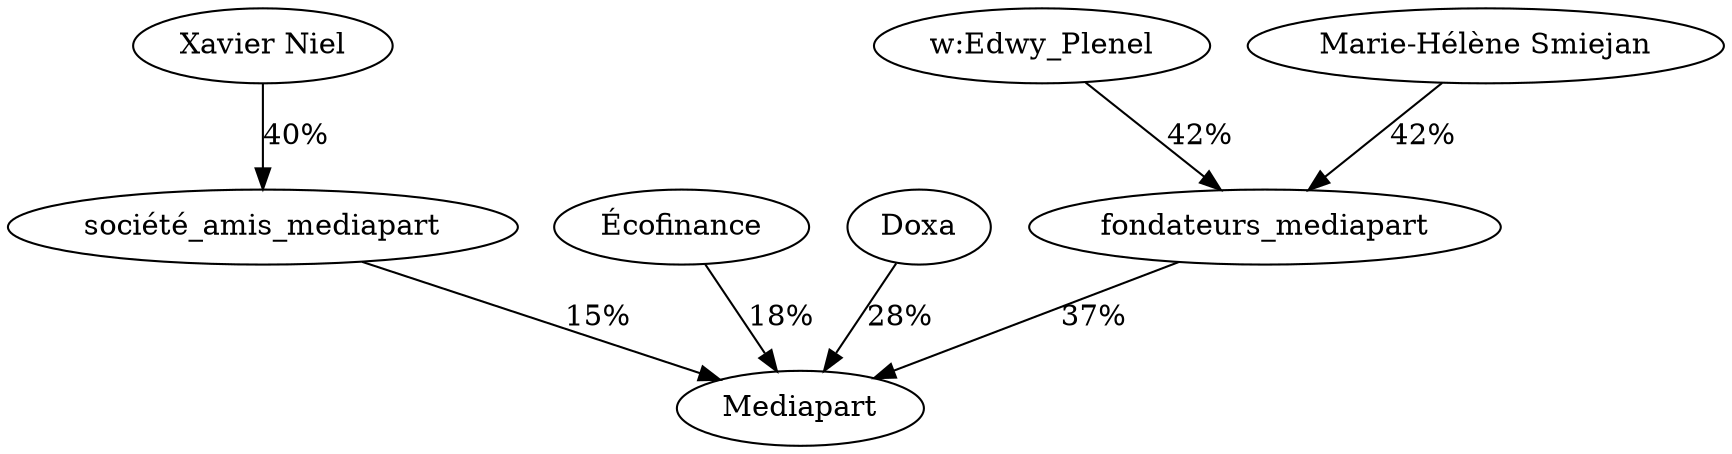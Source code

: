 digraph G {
  "fondateurs_mediapart" -> "Mediapart" [label="37%"];
  "w:Edwy_Plenel" -> "fondateurs_mediapart" [label="42%"];
  "Marie-Hélène Smiejan" -> "fondateurs_mediapart" [label="42%"];
  "société_amis_mediapart" -> "Mediapart" [label="15%"];
  "Xavier Niel" -> "société_amis_mediapart" [label="40%"];
  "Écofinance" -> "Mediapart" [label="18%"];
  "Doxa" -> "Mediapart" [label="28%"];
}